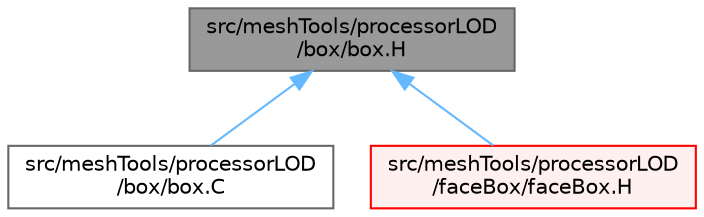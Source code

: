 digraph "src/meshTools/processorLOD/box/box.H"
{
 // LATEX_PDF_SIZE
  bgcolor="transparent";
  edge [fontname=Helvetica,fontsize=10,labelfontname=Helvetica,labelfontsize=10];
  node [fontname=Helvetica,fontsize=10,shape=box,height=0.2,width=0.4];
  Node1 [id="Node000001",label="src/meshTools/processorLOD\l/box/box.H",height=0.2,width=0.4,color="gray40", fillcolor="grey60", style="filled", fontcolor="black",tooltip=" "];
  Node1 -> Node2 [id="edge1_Node000001_Node000002",dir="back",color="steelblue1",style="solid",tooltip=" "];
  Node2 [id="Node000002",label="src/meshTools/processorLOD\l/box/box.C",height=0.2,width=0.4,color="grey40", fillcolor="white", style="filled",URL="$box_8C.html",tooltip=" "];
  Node1 -> Node3 [id="edge2_Node000001_Node000003",dir="back",color="steelblue1",style="solid",tooltip=" "];
  Node3 [id="Node000003",label="src/meshTools/processorLOD\l/faceBox/faceBox.H",height=0.2,width=0.4,color="red", fillcolor="#FFF0F0", style="filled",URL="$faceBox_8H.html",tooltip=" "];
}
